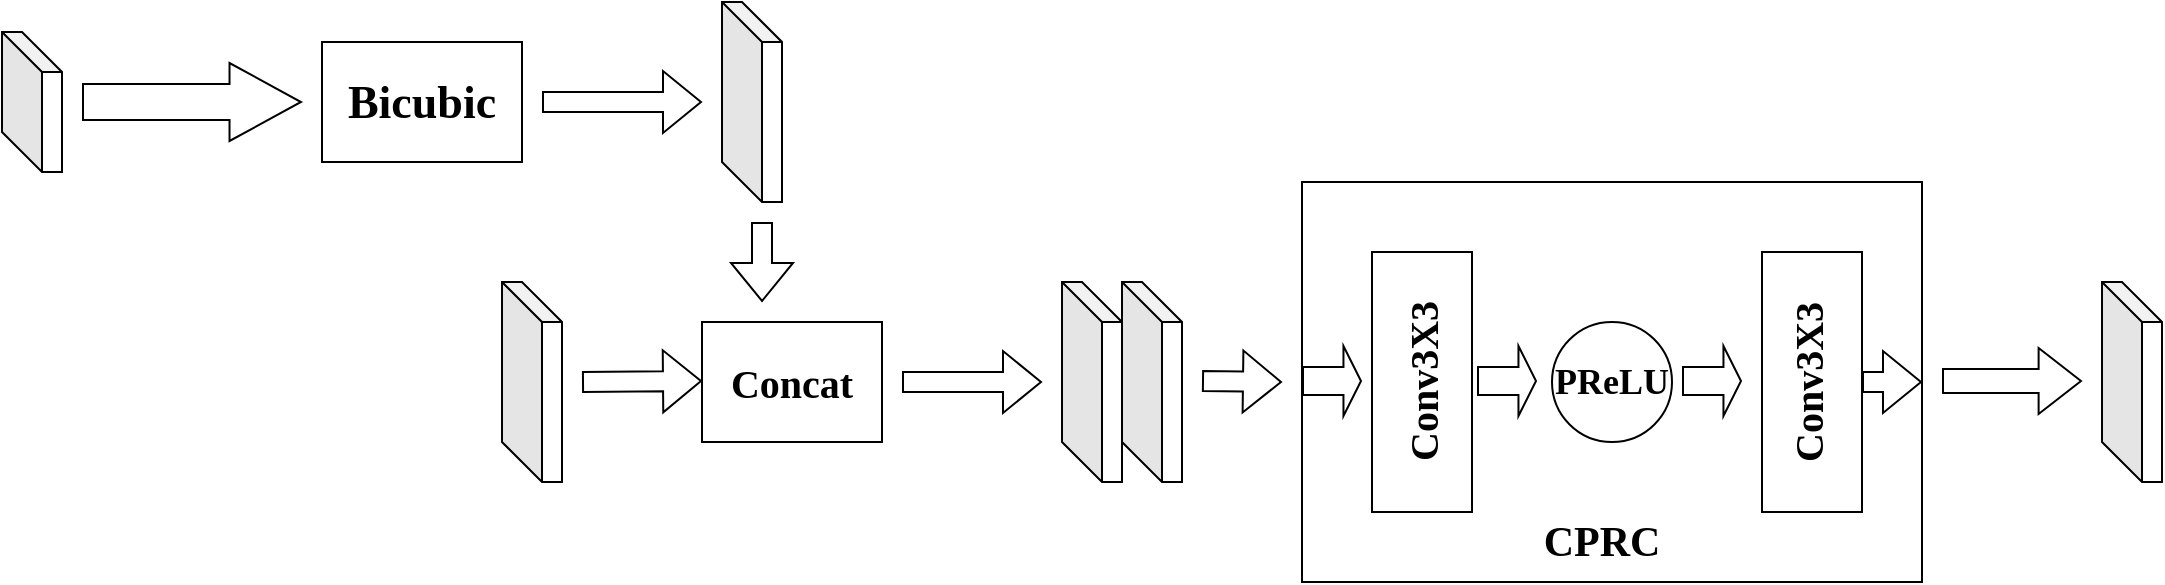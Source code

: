 <mxfile version="25.0.3">
  <diagram name="第 1 页" id="SNIPFmzXmcSbG-cZArPU">
    <mxGraphModel dx="1050" dy="522" grid="1" gridSize="10" guides="1" tooltips="1" connect="1" arrows="1" fold="1" page="1" pageScale="1" pageWidth="827" pageHeight="1169" math="0" shadow="0">
      <root>
        <mxCell id="0" />
        <mxCell id="1" parent="0" />
        <mxCell id="g5X6xDsYKSyg2Ctw5fDZ-1" value="" style="shape=cube;whiteSpace=wrap;html=1;boundedLbl=1;backgroundOutline=1;darkOpacity=0.05;darkOpacity2=0.1;" parent="1" vertex="1">
          <mxGeometry x="210" y="105" width="30" height="70" as="geometry" />
        </mxCell>
        <mxCell id="g5X6xDsYKSyg2Ctw5fDZ-2" value="" style="shape=flexArrow;endArrow=classic;html=1;rounded=0;width=18;endSize=11.58;" parent="1" edge="1">
          <mxGeometry width="50" height="50" relative="1" as="geometry">
            <mxPoint x="250" y="140" as="sourcePoint" />
            <mxPoint x="360" y="140" as="targetPoint" />
          </mxGeometry>
        </mxCell>
        <mxCell id="g5X6xDsYKSyg2Ctw5fDZ-3" value="" style="shape=cube;whiteSpace=wrap;html=1;boundedLbl=1;backgroundOutline=1;darkOpacity=0.05;darkOpacity2=0.1;" parent="1" vertex="1">
          <mxGeometry x="460" y="230" width="30" height="100" as="geometry" />
        </mxCell>
        <mxCell id="g5X6xDsYKSyg2Ctw5fDZ-7" value="" style="rounded=0;whiteSpace=wrap;html=1;" parent="1" vertex="1">
          <mxGeometry x="370" y="110" width="100" height="60" as="geometry" />
        </mxCell>
        <mxCell id="g5X6xDsYKSyg2Ctw5fDZ-8" value="&lt;b&gt;&lt;font style=&quot;font-size: 23px;&quot; face=&quot;Times New Roman&quot;&gt;Bicubic&lt;/font&gt;&lt;/b&gt;" style="text;html=1;align=center;verticalAlign=middle;whiteSpace=wrap;rounded=0;" parent="1" vertex="1">
          <mxGeometry x="390" y="125" width="60" height="30" as="geometry" />
        </mxCell>
        <mxCell id="g5X6xDsYKSyg2Ctw5fDZ-9" value="" style="shape=flexArrow;endArrow=classic;html=1;rounded=0;" parent="1" edge="1">
          <mxGeometry width="50" height="50" relative="1" as="geometry">
            <mxPoint x="500" y="280" as="sourcePoint" />
            <mxPoint x="560" y="279.5" as="targetPoint" />
            <Array as="points">
              <mxPoint x="500" y="280" />
            </Array>
          </mxGeometry>
        </mxCell>
        <mxCell id="g5X6xDsYKSyg2Ctw5fDZ-10" value="" style="shape=flexArrow;endArrow=classic;html=1;rounded=0;" parent="1" edge="1">
          <mxGeometry width="50" height="50" relative="1" as="geometry">
            <mxPoint x="480" y="140" as="sourcePoint" />
            <mxPoint x="560" y="140" as="targetPoint" />
          </mxGeometry>
        </mxCell>
        <mxCell id="g5X6xDsYKSyg2Ctw5fDZ-11" value="" style="shape=cube;whiteSpace=wrap;html=1;boundedLbl=1;backgroundOutline=1;darkOpacity=0.05;darkOpacity2=0.1;" parent="1" vertex="1">
          <mxGeometry x="570" y="90" width="30" height="100" as="geometry" />
        </mxCell>
        <mxCell id="g5X6xDsYKSyg2Ctw5fDZ-13" value="" style="shape=flexArrow;endArrow=classic;html=1;rounded=0;" parent="1" edge="1">
          <mxGeometry width="50" height="50" relative="1" as="geometry">
            <mxPoint x="590" y="200" as="sourcePoint" />
            <mxPoint x="590" y="240" as="targetPoint" />
          </mxGeometry>
        </mxCell>
        <mxCell id="g5X6xDsYKSyg2Ctw5fDZ-14" value="" style="rounded=0;whiteSpace=wrap;html=1;" parent="1" vertex="1">
          <mxGeometry x="560" y="250" width="90" height="60" as="geometry" />
        </mxCell>
        <mxCell id="g5X6xDsYKSyg2Ctw5fDZ-15" value="&lt;b&gt;&lt;font style=&quot;font-size: 20px;&quot; face=&quot;Times New Roman&quot;&gt;Concat&lt;/font&gt;&lt;/b&gt;" style="text;html=1;align=center;verticalAlign=middle;whiteSpace=wrap;rounded=0;" parent="1" vertex="1">
          <mxGeometry x="575" y="265" width="60" height="30" as="geometry" />
        </mxCell>
        <mxCell id="g5X6xDsYKSyg2Ctw5fDZ-16" value="" style="shape=flexArrow;endArrow=classic;html=1;rounded=0;" parent="1" edge="1">
          <mxGeometry width="50" height="50" relative="1" as="geometry">
            <mxPoint x="660" y="280" as="sourcePoint" />
            <mxPoint x="730" y="280" as="targetPoint" />
          </mxGeometry>
        </mxCell>
        <mxCell id="g5X6xDsYKSyg2Ctw5fDZ-17" value="" style="shape=cube;whiteSpace=wrap;html=1;boundedLbl=1;backgroundOutline=1;darkOpacity=0.05;darkOpacity2=0.1;" parent="1" vertex="1">
          <mxGeometry x="740" y="230" width="30" height="100" as="geometry" />
        </mxCell>
        <mxCell id="g5X6xDsYKSyg2Ctw5fDZ-18" value="" style="shape=cube;whiteSpace=wrap;html=1;boundedLbl=1;backgroundOutline=1;darkOpacity=0.05;darkOpacity2=0.1;" parent="1" vertex="1">
          <mxGeometry x="770" y="230" width="30" height="100" as="geometry" />
        </mxCell>
        <mxCell id="g5X6xDsYKSyg2Ctw5fDZ-19" value="" style="shape=flexArrow;endArrow=classic;html=1;rounded=0;" parent="1" edge="1">
          <mxGeometry width="50" height="50" relative="1" as="geometry">
            <mxPoint x="810" y="279.5" as="sourcePoint" />
            <mxPoint x="850" y="280" as="targetPoint" />
          </mxGeometry>
        </mxCell>
        <mxCell id="g5X6xDsYKSyg2Ctw5fDZ-20" value="" style="rounded=0;whiteSpace=wrap;html=1;" parent="1" vertex="1">
          <mxGeometry x="860" y="180" width="310" height="200" as="geometry" />
        </mxCell>
        <mxCell id="g5X6xDsYKSyg2Ctw5fDZ-21" value="" style="shape=flexArrow;endArrow=classic;html=1;rounded=0;width=12;endSize=6.73;" parent="1" edge="1">
          <mxGeometry width="50" height="50" relative="1" as="geometry">
            <mxPoint x="1180" y="279.5" as="sourcePoint" />
            <mxPoint x="1250" y="279.5" as="targetPoint" />
          </mxGeometry>
        </mxCell>
        <mxCell id="g5X6xDsYKSyg2Ctw5fDZ-23" value="" style="shape=cube;whiteSpace=wrap;html=1;boundedLbl=1;backgroundOutline=1;darkOpacity=0.05;darkOpacity2=0.1;" parent="1" vertex="1">
          <mxGeometry x="1260" y="230" width="30" height="100" as="geometry" />
        </mxCell>
        <mxCell id="g5X6xDsYKSyg2Ctw5fDZ-24" value="" style="rounded=0;whiteSpace=wrap;html=1;" parent="1" vertex="1">
          <mxGeometry x="895" y="215" width="50" height="130" as="geometry" />
        </mxCell>
        <mxCell id="g5X6xDsYKSyg2Ctw5fDZ-25" value="&lt;font style=&quot;font-size: 20px;&quot; face=&quot;Times New Roman&quot;&gt;&lt;b&gt;Conv3X3&lt;/b&gt;&lt;/font&gt;" style="text;html=1;align=center;verticalAlign=middle;whiteSpace=wrap;rounded=0;rotation=-90;" parent="1" vertex="1">
          <mxGeometry x="892.5" y="265" width="55" height="30" as="geometry" />
        </mxCell>
        <mxCell id="g5X6xDsYKSyg2Ctw5fDZ-27" value="" style="rounded=0;whiteSpace=wrap;html=1;" parent="1" vertex="1">
          <mxGeometry x="1090" y="215" width="50" height="130" as="geometry" />
        </mxCell>
        <mxCell id="g5X6xDsYKSyg2Ctw5fDZ-28" value="&lt;font style=&quot;font-size: 20px;&quot; face=&quot;Times New Roman&quot;&gt;&lt;b&gt;Conv3X3&lt;/b&gt;&lt;/font&gt;" style="text;html=1;align=center;verticalAlign=middle;whiteSpace=wrap;rounded=0;rotation=-90;" parent="1" vertex="1">
          <mxGeometry x="1085" y="265" width="55" height="30" as="geometry" />
        </mxCell>
        <mxCell id="g5X6xDsYKSyg2Ctw5fDZ-30" value="" style="shape=flexArrow;endArrow=classic;html=1;rounded=0;width=14;endSize=2.59;entryX=0;entryY=0.5;entryDx=0;entryDy=0;" parent="1" edge="1">
          <mxGeometry width="50" height="50" relative="1" as="geometry">
            <mxPoint x="947.5" y="279.5" as="sourcePoint" />
            <mxPoint x="977.5" y="279.5" as="targetPoint" />
            <Array as="points">
              <mxPoint x="977.5" y="279.5" />
            </Array>
          </mxGeometry>
        </mxCell>
        <mxCell id="g5X6xDsYKSyg2Ctw5fDZ-31" value="" style="shape=flexArrow;endArrow=classic;html=1;rounded=0;width=14;endSize=2.59;entryX=0;entryY=0.5;entryDx=0;entryDy=0;" parent="1" edge="1">
          <mxGeometry width="50" height="50" relative="1" as="geometry">
            <mxPoint x="860" y="279.5" as="sourcePoint" />
            <mxPoint x="890" y="279.5" as="targetPoint" />
            <Array as="points">
              <mxPoint x="890" y="279.5" />
            </Array>
          </mxGeometry>
        </mxCell>
        <mxCell id="g5X6xDsYKSyg2Ctw5fDZ-33" value="&lt;font face=&quot;Times New Roman&quot; style=&quot;font-size: 18px;&quot;&gt;&lt;b style=&quot;&quot;&gt;PReLU&lt;/b&gt;&lt;/font&gt;" style="ellipse;whiteSpace=wrap;html=1;aspect=fixed;" parent="1" vertex="1">
          <mxGeometry x="985" y="250" width="60" height="60" as="geometry" />
        </mxCell>
        <mxCell id="g5X6xDsYKSyg2Ctw5fDZ-40" value="" style="shape=flexArrow;endArrow=classic;html=1;rounded=0;width=14;endSize=2.59;entryX=0;entryY=0.5;entryDx=0;entryDy=0;" parent="1" edge="1">
          <mxGeometry width="50" height="50" relative="1" as="geometry">
            <mxPoint x="1050" y="279.5" as="sourcePoint" />
            <mxPoint x="1080" y="279.5" as="targetPoint" />
            <Array as="points">
              <mxPoint x="1080" y="279.5" />
            </Array>
          </mxGeometry>
        </mxCell>
        <mxCell id="g5X6xDsYKSyg2Ctw5fDZ-46" value="" style="shape=flexArrow;endArrow=classic;html=1;rounded=0;exitX=1;exitY=0.5;exitDx=0;exitDy=0;entryX=1;entryY=0.5;entryDx=0;entryDy=0;" parent="1" source="g5X6xDsYKSyg2Ctw5fDZ-27" target="g5X6xDsYKSyg2Ctw5fDZ-20" edge="1">
          <mxGeometry width="50" height="50" relative="1" as="geometry">
            <mxPoint x="1150" y="290" as="sourcePoint" />
            <mxPoint x="1172" y="290" as="targetPoint" />
          </mxGeometry>
        </mxCell>
        <mxCell id="n8Eo2aguZSeAoIDkvwOh-1" value="&lt;font face=&quot;Times New Roman&quot; style=&quot;font-size: 21px;&quot;&gt;&lt;b&gt;CPRC&lt;/b&gt;&lt;/font&gt;" style="text;html=1;align=center;verticalAlign=middle;whiteSpace=wrap;rounded=0;" vertex="1" parent="1">
          <mxGeometry x="980" y="345" width="60" height="30" as="geometry" />
        </mxCell>
      </root>
    </mxGraphModel>
  </diagram>
</mxfile>
